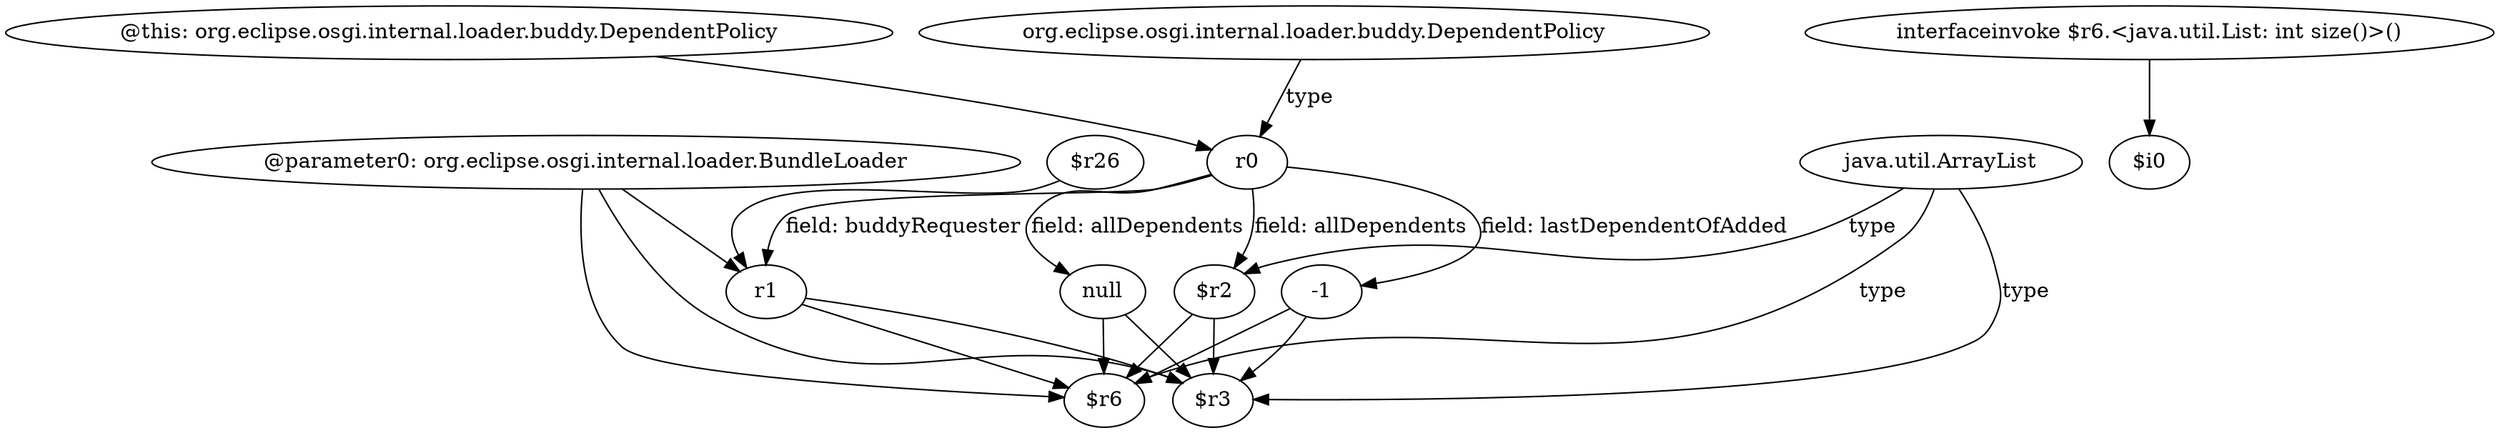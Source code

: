 digraph g {
0[label="null"]
1[label="$r6"]
0->1[label=""]
2[label="@parameter0: org.eclipse.osgi.internal.loader.BundleLoader"]
3[label="$r3"]
2->3[label=""]
4[label="@this: org.eclipse.osgi.internal.loader.buddy.DependentPolicy"]
5[label="r0"]
4->5[label=""]
6[label="$r2"]
5->6[label="field: allDependents"]
7[label="java.util.ArrayList"]
7->6[label="type"]
8[label="-1"]
5->8[label="field: lastDependentOfAdded"]
9[label="r1"]
5->9[label="field: buddyRequester"]
7->3[label="type"]
2->9[label=""]
0->3[label=""]
10[label="$r26"]
10->9[label=""]
6->1[label=""]
9->1[label=""]
5->0[label="field: allDependents"]
7->1[label="type"]
11[label="interfaceinvoke $r6.<java.util.List: int size()>()"]
12[label="$i0"]
11->12[label=""]
8->3[label=""]
13[label="org.eclipse.osgi.internal.loader.buddy.DependentPolicy"]
13->5[label="type"]
2->1[label=""]
9->3[label=""]
6->3[label=""]
8->1[label=""]
}